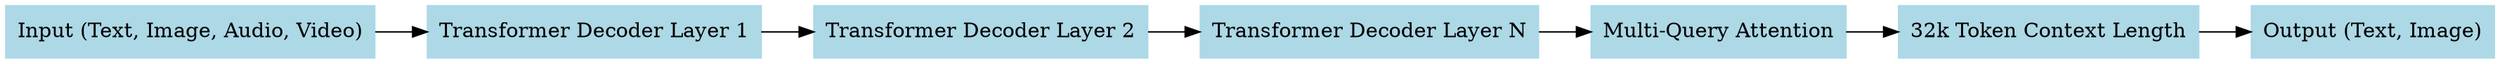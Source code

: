 digraph GeminiUltraArchitecture {
    rankdir=LR;
    node [shape=box, style=filled, color=lightblue];

    Input [label="Input (Text, Image, Audio, Video)"];
    TransformerDecoder1 [label="Transformer Decoder Layer 1"];
    TransformerDecoder2 [label="Transformer Decoder Layer 2"];
    TransformerDecoderN [label="Transformer Decoder Layer N"];
    MultiQueryAttention [label="Multi-Query Attention"];
    ContextLength [label="32k Token Context Length"];
    Output [label="Output (Text, Image)"];

    Input -> TransformerDecoder1;
    TransformerDecoder1 -> TransformerDecoder2;
    TransformerDecoder2 -> TransformerDecoderN;
    TransformerDecoderN -> MultiQueryAttention;
    MultiQueryAttention -> ContextLength;
    ContextLength -> Output;
}
